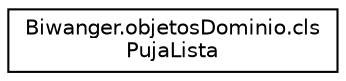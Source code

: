 digraph "Representación gráfica de la clase"
{
 // LATEX_PDF_SIZE
  edge [fontname="Helvetica",fontsize="10",labelfontname="Helvetica",labelfontsize="10"];
  node [fontname="Helvetica",fontsize="10",shape=record];
  rankdir="LR";
  Node0 [label="Biwanger.objetosDominio.cls\lPujaLista",height=0.2,width=0.4,color="black", fillcolor="white", style="filled",URL="$class_biwanger_1_1objetos_dominio_1_1cls_puja_lista.html",tooltip="Clase del objeto lista de pujas."];
}
